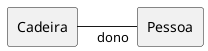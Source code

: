 @startuml mod03ima02
rectangle "Cadeira" as ca
rectangle "Pessoa" as pe 
left to right direction
ca -- "dono" pe
@enduml